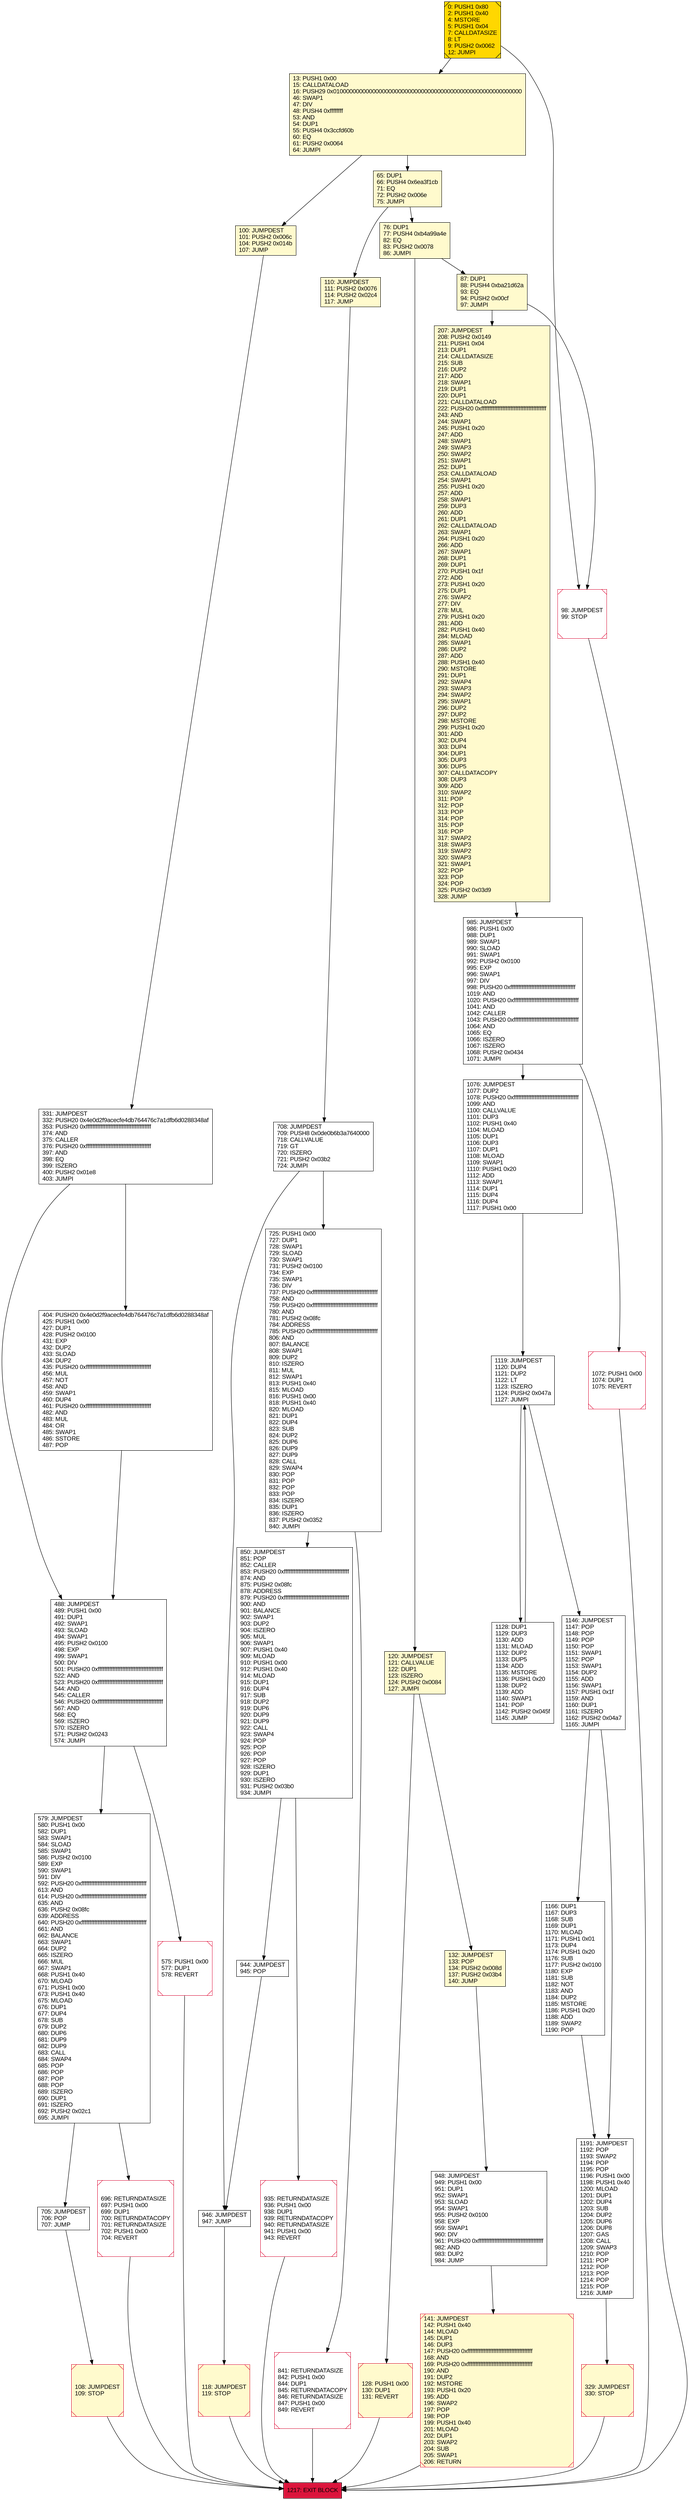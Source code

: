 digraph G {
bgcolor=transparent rankdir=UD;
node [shape=box style=filled color=black fillcolor=white fontname=arial fontcolor=black];
488 [label="488: JUMPDEST\l489: PUSH1 0x00\l491: DUP1\l492: SWAP1\l493: SLOAD\l494: SWAP1\l495: PUSH2 0x0100\l498: EXP\l499: SWAP1\l500: DIV\l501: PUSH20 0xffffffffffffffffffffffffffffffffffffffff\l522: AND\l523: PUSH20 0xffffffffffffffffffffffffffffffffffffffff\l544: AND\l545: CALLER\l546: PUSH20 0xffffffffffffffffffffffffffffffffffffffff\l567: AND\l568: EQ\l569: ISZERO\l570: ISZERO\l571: PUSH2 0x0243\l574: JUMPI\l" ];
850 [label="850: JUMPDEST\l851: POP\l852: CALLER\l853: PUSH20 0xffffffffffffffffffffffffffffffffffffffff\l874: AND\l875: PUSH2 0x08fc\l878: ADDRESS\l879: PUSH20 0xffffffffffffffffffffffffffffffffffffffff\l900: AND\l901: BALANCE\l902: SWAP1\l903: DUP2\l904: ISZERO\l905: MUL\l906: SWAP1\l907: PUSH1 0x40\l909: MLOAD\l910: PUSH1 0x00\l912: PUSH1 0x40\l914: MLOAD\l915: DUP1\l916: DUP4\l917: SUB\l918: DUP2\l919: DUP6\l920: DUP9\l921: DUP9\l922: CALL\l923: SWAP4\l924: POP\l925: POP\l926: POP\l927: POP\l928: ISZERO\l929: DUP1\l930: ISZERO\l931: PUSH2 0x03b0\l934: JUMPI\l" ];
1076 [label="1076: JUMPDEST\l1077: DUP2\l1078: PUSH20 0xffffffffffffffffffffffffffffffffffffffff\l1099: AND\l1100: CALLVALUE\l1101: DUP3\l1102: PUSH1 0x40\l1104: MLOAD\l1105: DUP1\l1106: DUP3\l1107: DUP1\l1108: MLOAD\l1109: SWAP1\l1110: PUSH1 0x20\l1112: ADD\l1113: SWAP1\l1114: DUP1\l1115: DUP4\l1116: DUP4\l1117: PUSH1 0x00\l" ];
1217 [label="1217: EXIT BLOCK\l" fillcolor=crimson ];
944 [label="944: JUMPDEST\l945: POP\l" ];
948 [label="948: JUMPDEST\l949: PUSH1 0x00\l951: DUP1\l952: SWAP1\l953: SLOAD\l954: SWAP1\l955: PUSH2 0x0100\l958: EXP\l959: SWAP1\l960: DIV\l961: PUSH20 0xffffffffffffffffffffffffffffffffffffffff\l982: AND\l983: DUP2\l984: JUMP\l" ];
110 [label="110: JUMPDEST\l111: PUSH2 0x0076\l114: PUSH2 0x02c4\l117: JUMP\l" fillcolor=lemonchiffon ];
946 [label="946: JUMPDEST\l947: JUMP\l" ];
1166 [label="1166: DUP1\l1167: DUP3\l1168: SUB\l1169: DUP1\l1170: MLOAD\l1171: PUSH1 0x01\l1173: DUP4\l1174: PUSH1 0x20\l1176: SUB\l1177: PUSH2 0x0100\l1180: EXP\l1181: SUB\l1182: NOT\l1183: AND\l1184: DUP2\l1185: MSTORE\l1186: PUSH1 0x20\l1188: ADD\l1189: SWAP2\l1190: POP\l" ];
65 [label="65: DUP1\l66: PUSH4 0x6ea3f1cb\l71: EQ\l72: PUSH2 0x006e\l75: JUMPI\l" fillcolor=lemonchiffon ];
404 [label="404: PUSH20 0x4e0d2f9acecfe4db764476c7a1dfb6d0288348af\l425: PUSH1 0x00\l427: DUP1\l428: PUSH2 0x0100\l431: EXP\l432: DUP2\l433: SLOAD\l434: DUP2\l435: PUSH20 0xffffffffffffffffffffffffffffffffffffffff\l456: MUL\l457: NOT\l458: AND\l459: SWAP1\l460: DUP4\l461: PUSH20 0xffffffffffffffffffffffffffffffffffffffff\l482: AND\l483: MUL\l484: OR\l485: SWAP1\l486: SSTORE\l487: POP\l" ];
207 [label="207: JUMPDEST\l208: PUSH2 0x0149\l211: PUSH1 0x04\l213: DUP1\l214: CALLDATASIZE\l215: SUB\l216: DUP2\l217: ADD\l218: SWAP1\l219: DUP1\l220: DUP1\l221: CALLDATALOAD\l222: PUSH20 0xffffffffffffffffffffffffffffffffffffffff\l243: AND\l244: SWAP1\l245: PUSH1 0x20\l247: ADD\l248: SWAP1\l249: SWAP3\l250: SWAP2\l251: SWAP1\l252: DUP1\l253: CALLDATALOAD\l254: SWAP1\l255: PUSH1 0x20\l257: ADD\l258: SWAP1\l259: DUP3\l260: ADD\l261: DUP1\l262: CALLDATALOAD\l263: SWAP1\l264: PUSH1 0x20\l266: ADD\l267: SWAP1\l268: DUP1\l269: DUP1\l270: PUSH1 0x1f\l272: ADD\l273: PUSH1 0x20\l275: DUP1\l276: SWAP2\l277: DIV\l278: MUL\l279: PUSH1 0x20\l281: ADD\l282: PUSH1 0x40\l284: MLOAD\l285: SWAP1\l286: DUP2\l287: ADD\l288: PUSH1 0x40\l290: MSTORE\l291: DUP1\l292: SWAP4\l293: SWAP3\l294: SWAP2\l295: SWAP1\l296: DUP2\l297: DUP2\l298: MSTORE\l299: PUSH1 0x20\l301: ADD\l302: DUP4\l303: DUP4\l304: DUP1\l305: DUP3\l306: DUP5\l307: CALLDATACOPY\l308: DUP3\l309: ADD\l310: SWAP2\l311: POP\l312: POP\l313: POP\l314: POP\l315: POP\l316: POP\l317: SWAP2\l318: SWAP3\l319: SWAP2\l320: SWAP3\l321: SWAP1\l322: POP\l323: POP\l324: POP\l325: PUSH2 0x03d9\l328: JUMP\l" fillcolor=lemonchiffon ];
579 [label="579: JUMPDEST\l580: PUSH1 0x00\l582: DUP1\l583: SWAP1\l584: SLOAD\l585: SWAP1\l586: PUSH2 0x0100\l589: EXP\l590: SWAP1\l591: DIV\l592: PUSH20 0xffffffffffffffffffffffffffffffffffffffff\l613: AND\l614: PUSH20 0xffffffffffffffffffffffffffffffffffffffff\l635: AND\l636: PUSH2 0x08fc\l639: ADDRESS\l640: PUSH20 0xffffffffffffffffffffffffffffffffffffffff\l661: AND\l662: BALANCE\l663: SWAP1\l664: DUP2\l665: ISZERO\l666: MUL\l667: SWAP1\l668: PUSH1 0x40\l670: MLOAD\l671: PUSH1 0x00\l673: PUSH1 0x40\l675: MLOAD\l676: DUP1\l677: DUP4\l678: SUB\l679: DUP2\l680: DUP6\l681: DUP9\l682: DUP9\l683: CALL\l684: SWAP4\l685: POP\l686: POP\l687: POP\l688: POP\l689: ISZERO\l690: DUP1\l691: ISZERO\l692: PUSH2 0x02c1\l695: JUMPI\l" ];
1119 [label="1119: JUMPDEST\l1120: DUP4\l1121: DUP2\l1122: LT\l1123: ISZERO\l1124: PUSH2 0x047a\l1127: JUMPI\l" ];
1072 [label="1072: PUSH1 0x00\l1074: DUP1\l1075: REVERT\l" shape=Msquare color=crimson ];
841 [label="841: RETURNDATASIZE\l842: PUSH1 0x00\l844: DUP1\l845: RETURNDATACOPY\l846: RETURNDATASIZE\l847: PUSH1 0x00\l849: REVERT\l" shape=Msquare color=crimson ];
1146 [label="1146: JUMPDEST\l1147: POP\l1148: POP\l1149: POP\l1150: POP\l1151: SWAP1\l1152: POP\l1153: SWAP1\l1154: DUP2\l1155: ADD\l1156: SWAP1\l1157: PUSH1 0x1f\l1159: AND\l1160: DUP1\l1161: ISZERO\l1162: PUSH2 0x04a7\l1165: JUMPI\l" ];
76 [label="76: DUP1\l77: PUSH4 0xb4a99a4e\l82: EQ\l83: PUSH2 0x0078\l86: JUMPI\l" fillcolor=lemonchiffon ];
1128 [label="1128: DUP1\l1129: DUP3\l1130: ADD\l1131: MLOAD\l1132: DUP2\l1133: DUP5\l1134: ADD\l1135: MSTORE\l1136: PUSH1 0x20\l1138: DUP2\l1139: ADD\l1140: SWAP1\l1141: POP\l1142: PUSH2 0x045f\l1145: JUMP\l" ];
87 [label="87: DUP1\l88: PUSH4 0xba21d62a\l93: EQ\l94: PUSH2 0x00cf\l97: JUMPI\l" fillcolor=lemonchiffon ];
13 [label="13: PUSH1 0x00\l15: CALLDATALOAD\l16: PUSH29 0x0100000000000000000000000000000000000000000000000000000000\l46: SWAP1\l47: DIV\l48: PUSH4 0xffffffff\l53: AND\l54: DUP1\l55: PUSH4 0x3ccfd60b\l60: EQ\l61: PUSH2 0x0064\l64: JUMPI\l" fillcolor=lemonchiffon ];
100 [label="100: JUMPDEST\l101: PUSH2 0x006c\l104: PUSH2 0x014b\l107: JUMP\l" fillcolor=lemonchiffon ];
329 [label="329: JUMPDEST\l330: STOP\l" fillcolor=lemonchiffon shape=Msquare color=crimson ];
141 [label="141: JUMPDEST\l142: PUSH1 0x40\l144: MLOAD\l145: DUP1\l146: DUP3\l147: PUSH20 0xffffffffffffffffffffffffffffffffffffffff\l168: AND\l169: PUSH20 0xffffffffffffffffffffffffffffffffffffffff\l190: AND\l191: DUP2\l192: MSTORE\l193: PUSH1 0x20\l195: ADD\l196: SWAP2\l197: POP\l198: POP\l199: PUSH1 0x40\l201: MLOAD\l202: DUP1\l203: SWAP2\l204: SUB\l205: SWAP1\l206: RETURN\l" fillcolor=lemonchiffon shape=Msquare color=crimson ];
575 [label="575: PUSH1 0x00\l577: DUP1\l578: REVERT\l" shape=Msquare color=crimson ];
128 [label="128: PUSH1 0x00\l130: DUP1\l131: REVERT\l" fillcolor=lemonchiffon shape=Msquare color=crimson ];
118 [label="118: JUMPDEST\l119: STOP\l" fillcolor=lemonchiffon shape=Msquare color=crimson ];
696 [label="696: RETURNDATASIZE\l697: PUSH1 0x00\l699: DUP1\l700: RETURNDATACOPY\l701: RETURNDATASIZE\l702: PUSH1 0x00\l704: REVERT\l" shape=Msquare color=crimson ];
132 [label="132: JUMPDEST\l133: POP\l134: PUSH2 0x008d\l137: PUSH2 0x03b4\l140: JUMP\l" fillcolor=lemonchiffon ];
331 [label="331: JUMPDEST\l332: PUSH20 0x4e0d2f9acecfe4db764476c7a1dfb6d0288348af\l353: PUSH20 0xffffffffffffffffffffffffffffffffffffffff\l374: AND\l375: CALLER\l376: PUSH20 0xffffffffffffffffffffffffffffffffffffffff\l397: AND\l398: EQ\l399: ISZERO\l400: PUSH2 0x01e8\l403: JUMPI\l" ];
0 [label="0: PUSH1 0x80\l2: PUSH1 0x40\l4: MSTORE\l5: PUSH1 0x04\l7: CALLDATASIZE\l8: LT\l9: PUSH2 0x0062\l12: JUMPI\l" fillcolor=lemonchiffon shape=Msquare fillcolor=gold ];
705 [label="705: JUMPDEST\l706: POP\l707: JUMP\l" ];
708 [label="708: JUMPDEST\l709: PUSH8 0x0de0b6b3a7640000\l718: CALLVALUE\l719: GT\l720: ISZERO\l721: PUSH2 0x03b2\l724: JUMPI\l" ];
98 [label="98: JUMPDEST\l99: STOP\l" shape=Msquare color=crimson ];
120 [label="120: JUMPDEST\l121: CALLVALUE\l122: DUP1\l123: ISZERO\l124: PUSH2 0x0084\l127: JUMPI\l" fillcolor=lemonchiffon ];
108 [label="108: JUMPDEST\l109: STOP\l" fillcolor=lemonchiffon shape=Msquare color=crimson ];
985 [label="985: JUMPDEST\l986: PUSH1 0x00\l988: DUP1\l989: SWAP1\l990: SLOAD\l991: SWAP1\l992: PUSH2 0x0100\l995: EXP\l996: SWAP1\l997: DIV\l998: PUSH20 0xffffffffffffffffffffffffffffffffffffffff\l1019: AND\l1020: PUSH20 0xffffffffffffffffffffffffffffffffffffffff\l1041: AND\l1042: CALLER\l1043: PUSH20 0xffffffffffffffffffffffffffffffffffffffff\l1064: AND\l1065: EQ\l1066: ISZERO\l1067: ISZERO\l1068: PUSH2 0x0434\l1071: JUMPI\l" ];
725 [label="725: PUSH1 0x00\l727: DUP1\l728: SWAP1\l729: SLOAD\l730: SWAP1\l731: PUSH2 0x0100\l734: EXP\l735: SWAP1\l736: DIV\l737: PUSH20 0xffffffffffffffffffffffffffffffffffffffff\l758: AND\l759: PUSH20 0xffffffffffffffffffffffffffffffffffffffff\l780: AND\l781: PUSH2 0x08fc\l784: ADDRESS\l785: PUSH20 0xffffffffffffffffffffffffffffffffffffffff\l806: AND\l807: BALANCE\l808: SWAP1\l809: DUP2\l810: ISZERO\l811: MUL\l812: SWAP1\l813: PUSH1 0x40\l815: MLOAD\l816: PUSH1 0x00\l818: PUSH1 0x40\l820: MLOAD\l821: DUP1\l822: DUP4\l823: SUB\l824: DUP2\l825: DUP6\l826: DUP9\l827: DUP9\l828: CALL\l829: SWAP4\l830: POP\l831: POP\l832: POP\l833: POP\l834: ISZERO\l835: DUP1\l836: ISZERO\l837: PUSH2 0x0352\l840: JUMPI\l" ];
935 [label="935: RETURNDATASIZE\l936: PUSH1 0x00\l938: DUP1\l939: RETURNDATACOPY\l940: RETURNDATASIZE\l941: PUSH1 0x00\l943: REVERT\l" shape=Msquare color=crimson ];
1191 [label="1191: JUMPDEST\l1192: POP\l1193: SWAP2\l1194: POP\l1195: POP\l1196: PUSH1 0x00\l1198: PUSH1 0x40\l1200: MLOAD\l1201: DUP1\l1202: DUP4\l1203: SUB\l1204: DUP2\l1205: DUP6\l1206: DUP8\l1207: GAS\l1208: CALL\l1209: SWAP3\l1210: POP\l1211: POP\l1212: POP\l1213: POP\l1214: POP\l1215: POP\l1216: JUMP\l" ];
65 -> 110;
76 -> 87;
944 -> 946;
1076 -> 1119;
708 -> 725;
841 -> 1217;
329 -> 1217;
87 -> 207;
705 -> 108;
141 -> 1217;
87 -> 98;
76 -> 120;
331 -> 404;
118 -> 1217;
132 -> 948;
579 -> 696;
725 -> 841;
207 -> 985;
98 -> 1217;
100 -> 331;
108 -> 1217;
1166 -> 1191;
725 -> 850;
850 -> 944;
13 -> 100;
404 -> 488;
488 -> 579;
0 -> 98;
1072 -> 1217;
65 -> 76;
120 -> 132;
1146 -> 1166;
120 -> 128;
1119 -> 1128;
1128 -> 1119;
13 -> 65;
948 -> 141;
1119 -> 1146;
488 -> 575;
575 -> 1217;
128 -> 1217;
696 -> 1217;
1191 -> 329;
331 -> 488;
946 -> 118;
110 -> 708;
708 -> 946;
985 -> 1072;
1146 -> 1191;
579 -> 705;
985 -> 1076;
0 -> 13;
850 -> 935;
935 -> 1217;
}